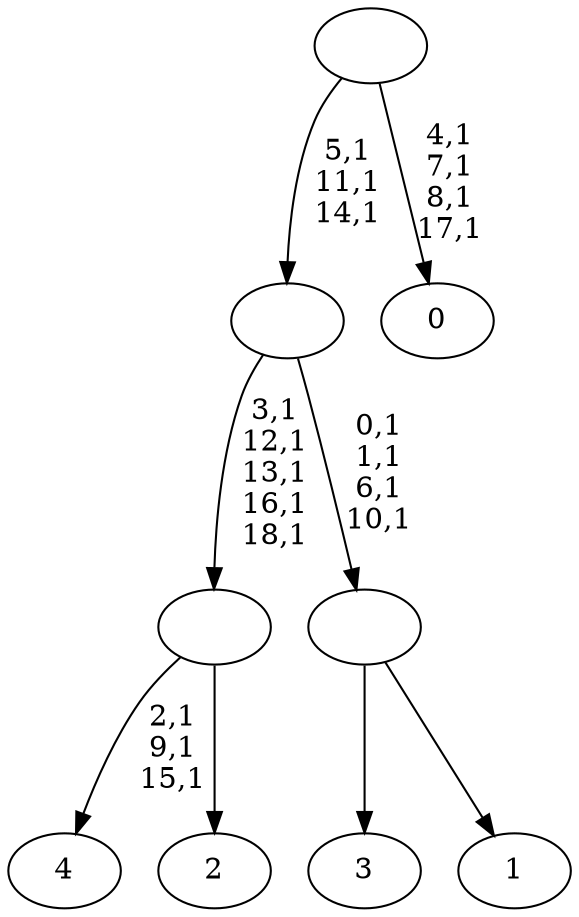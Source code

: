 digraph T {
	24 [label="4"]
	20 [label="3"]
	19 [label="2"]
	18 [label=""]
	13 [label="1"]
	12 [label=""]
	8 [label=""]
	5 [label="0"]
	0 [label=""]
	18 -> 24 [label="2,1\n9,1\n15,1"]
	18 -> 19 [label=""]
	12 -> 20 [label=""]
	12 -> 13 [label=""]
	8 -> 12 [label="0,1\n1,1\n6,1\n10,1"]
	8 -> 18 [label="3,1\n12,1\n13,1\n16,1\n18,1"]
	0 -> 5 [label="4,1\n7,1\n8,1\n17,1"]
	0 -> 8 [label="5,1\n11,1\n14,1"]
}
